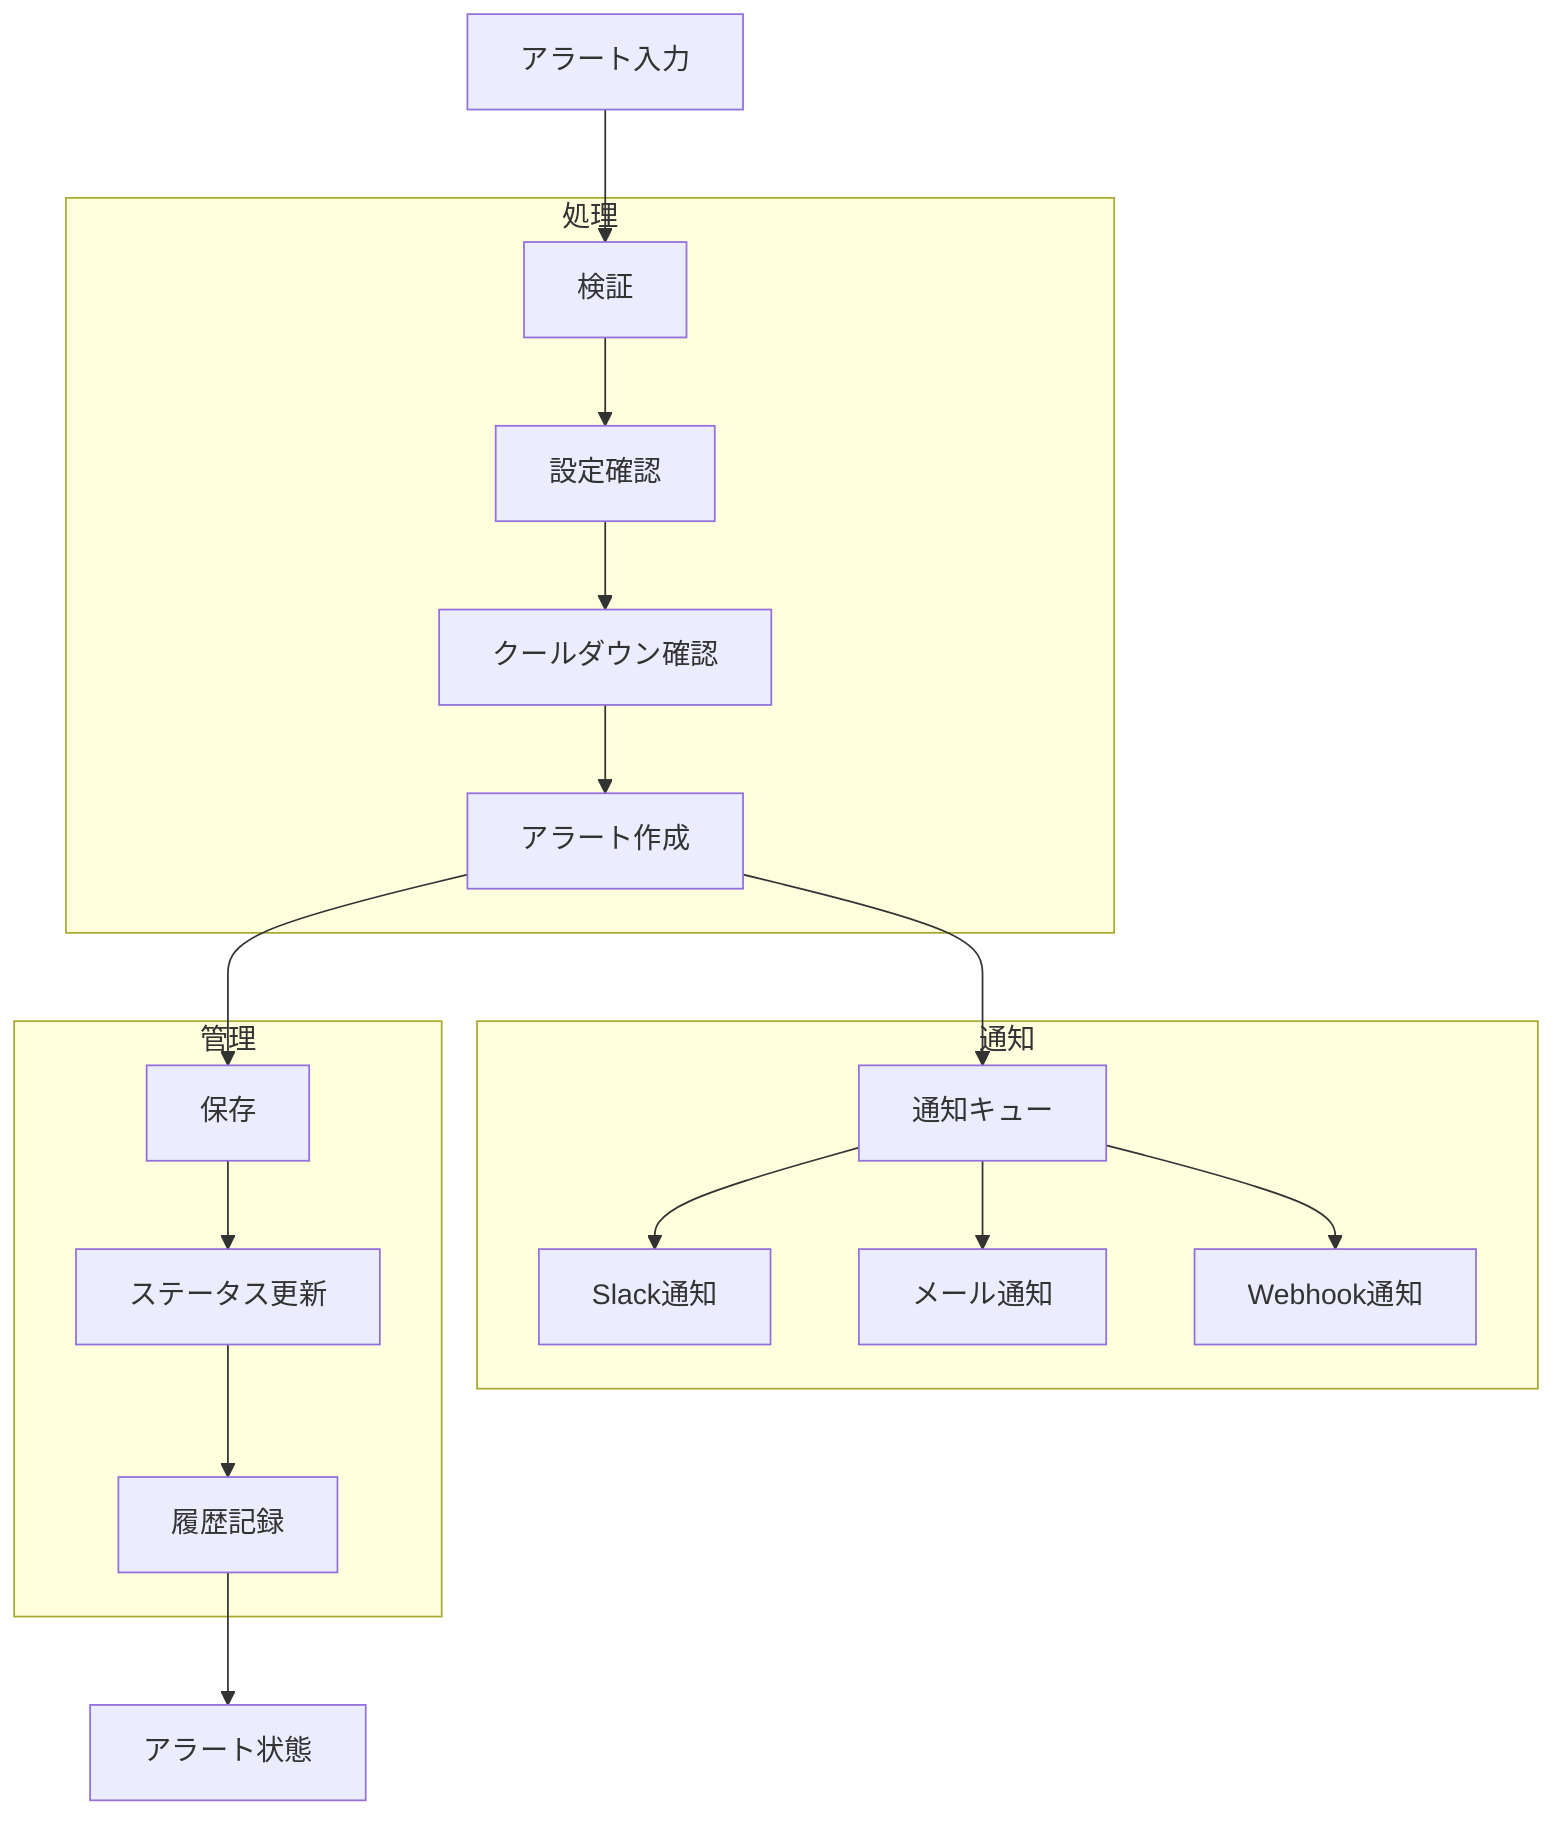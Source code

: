 flowchart TB
    Input[アラート入力] --> Validate[検証]
    
    subgraph Processing[処理]
        Validate --> Config[設定確認]
        Config --> Cooldown[クールダウン確認]
        Cooldown --> Create[アラート作成]
    end
    
    subgraph Notification[通知]
        Create --> Queue[通知キュー]
        Queue --> Slack[Slack通知]
        Queue --> Email[メール通知]
        Queue --> Webhook[Webhook通知]
    end
    
    subgraph Management[管理]
        Create --> Store[保存]
        Store --> Status[ステータス更新]
        Status --> History[履歴記録]
    end
    
    History --> Output[アラート状態]